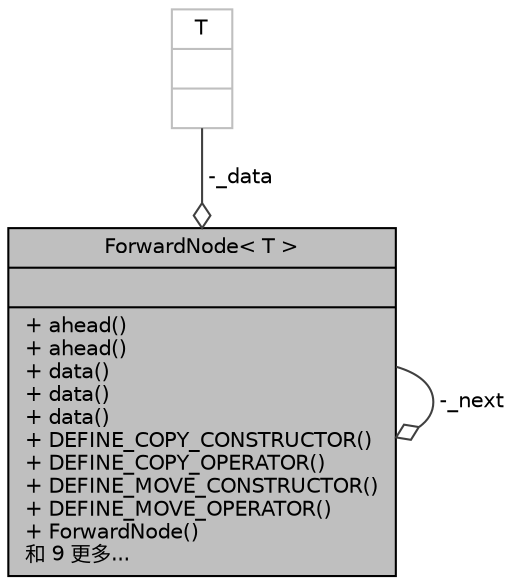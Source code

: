 digraph "ForwardNode&lt; T &gt;"
{
  edge [fontname="Helvetica",fontsize="10",labelfontname="Helvetica",labelfontsize="10"];
  node [fontname="Helvetica",fontsize="10",shape=record];
  Node481 [label="{ForwardNode\< T \>\n||+ ahead()\l+ ahead()\l+ data()\l+ data()\l+ data()\l+ DEFINE_COPY_CONSTRUCTOR()\l+ DEFINE_COPY_OPERATOR()\l+ DEFINE_MOVE_CONSTRUCTOR()\l+ DEFINE_MOVE_OPERATOR()\l+ ForwardNode()\l和 9 更多...\l}",height=0.2,width=0.4,color="black", fillcolor="grey75", style="filled", fontcolor="black"];
  Node481 -> Node481 [color="grey25",fontsize="10",style="solid",label=" -_next" ,arrowhead="odiamond",fontname="Helvetica"];
  Node482 -> Node481 [color="grey25",fontsize="10",style="solid",label=" -_data" ,arrowhead="odiamond",fontname="Helvetica"];
  Node482 [label="{T\n||}",height=0.2,width=0.4,color="grey75", fillcolor="white", style="filled"];
}
